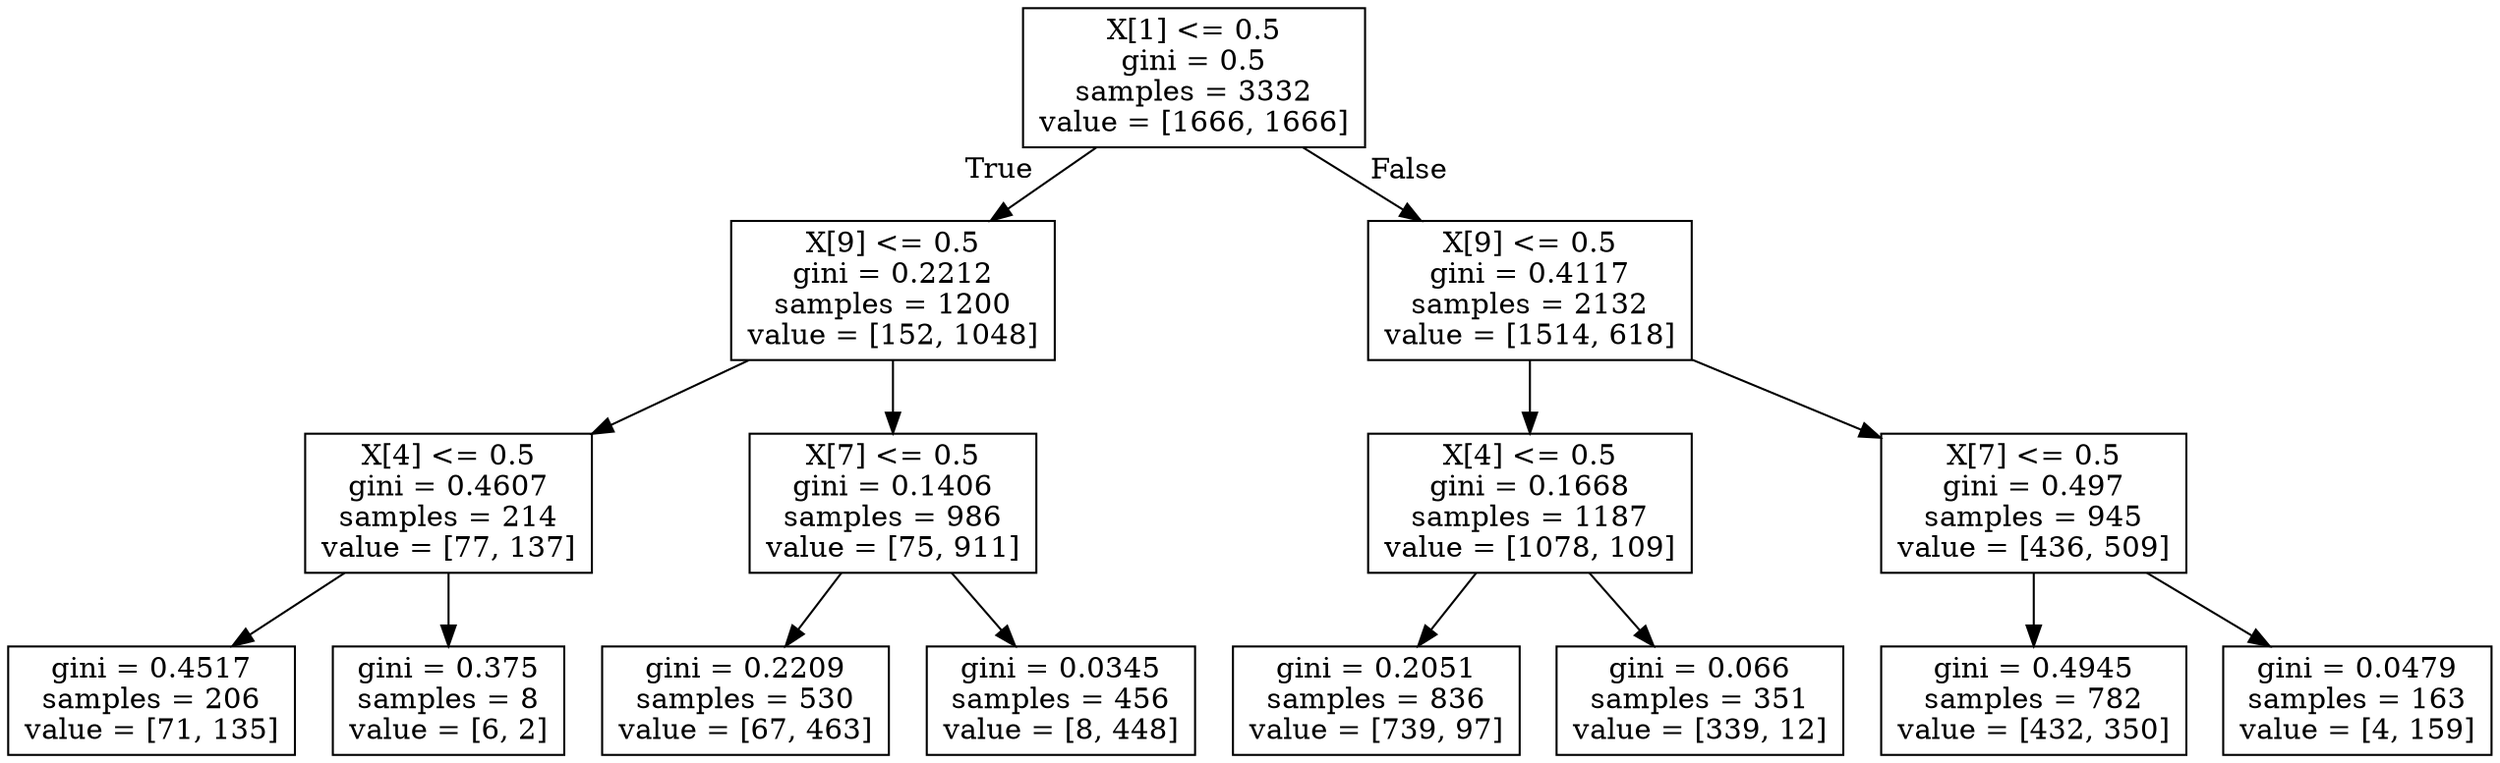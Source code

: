 digraph Tree {
node [shape=box] ;
0 [label="X[1] <= 0.5\ngini = 0.5\nsamples = 3332\nvalue = [1666, 1666]"] ;
1 [label="X[9] <= 0.5\ngini = 0.2212\nsamples = 1200\nvalue = [152, 1048]"] ;
0 -> 1 [labeldistance=2.5, labelangle=45, headlabel="True"] ;
2 [label="X[4] <= 0.5\ngini = 0.4607\nsamples = 214\nvalue = [77, 137]"] ;
1 -> 2 ;
3 [label="gini = 0.4517\nsamples = 206\nvalue = [71, 135]"] ;
2 -> 3 ;
4 [label="gini = 0.375\nsamples = 8\nvalue = [6, 2]"] ;
2 -> 4 ;
5 [label="X[7] <= 0.5\ngini = 0.1406\nsamples = 986\nvalue = [75, 911]"] ;
1 -> 5 ;
6 [label="gini = 0.2209\nsamples = 530\nvalue = [67, 463]"] ;
5 -> 6 ;
7 [label="gini = 0.0345\nsamples = 456\nvalue = [8, 448]"] ;
5 -> 7 ;
8 [label="X[9] <= 0.5\ngini = 0.4117\nsamples = 2132\nvalue = [1514, 618]"] ;
0 -> 8 [labeldistance=2.5, labelangle=-45, headlabel="False"] ;
9 [label="X[4] <= 0.5\ngini = 0.1668\nsamples = 1187\nvalue = [1078, 109]"] ;
8 -> 9 ;
10 [label="gini = 0.2051\nsamples = 836\nvalue = [739, 97]"] ;
9 -> 10 ;
11 [label="gini = 0.066\nsamples = 351\nvalue = [339, 12]"] ;
9 -> 11 ;
12 [label="X[7] <= 0.5\ngini = 0.497\nsamples = 945\nvalue = [436, 509]"] ;
8 -> 12 ;
13 [label="gini = 0.4945\nsamples = 782\nvalue = [432, 350]"] ;
12 -> 13 ;
14 [label="gini = 0.0479\nsamples = 163\nvalue = [4, 159]"] ;
12 -> 14 ;
}